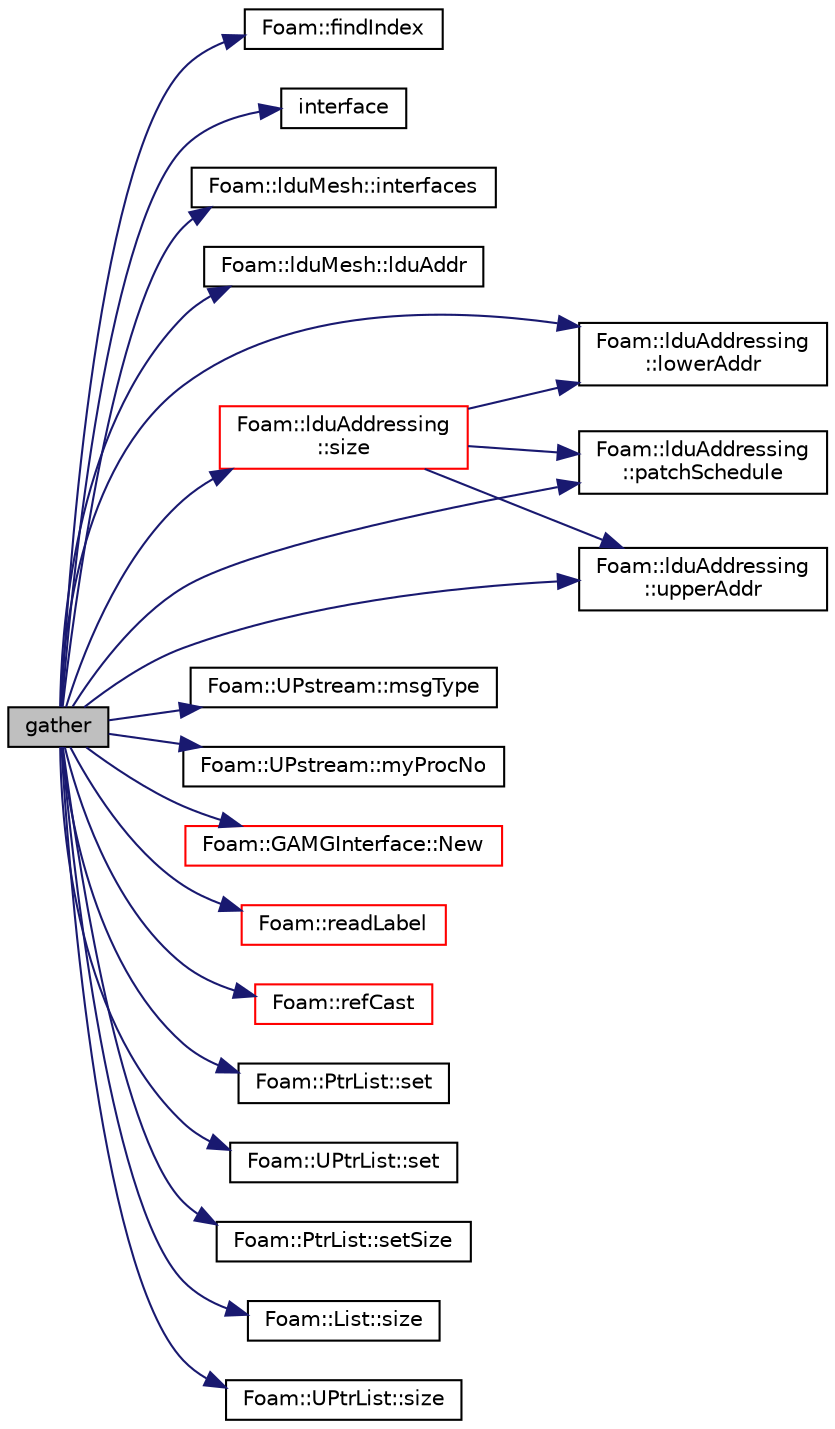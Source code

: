digraph "gather"
{
  bgcolor="transparent";
  edge [fontname="Helvetica",fontsize="10",labelfontname="Helvetica",labelfontsize="10"];
  node [fontname="Helvetica",fontsize="10",shape=record];
  rankdir="LR";
  Node598 [label="gather",height=0.2,width=0.4,color="black", fillcolor="grey75", style="filled", fontcolor="black"];
  Node598 -> Node599 [color="midnightblue",fontsize="10",style="solid",fontname="Helvetica"];
  Node599 [label="Foam::findIndex",height=0.2,width=0.4,color="black",URL="$a21851.html#ac16695f83f370df159eed19f92d095fb",tooltip="Find first occurence of given element and return index,. "];
  Node598 -> Node600 [color="midnightblue",fontsize="10",style="solid",fontname="Helvetica"];
  Node600 [label="interface",height=0.2,width=0.4,color="black",URL="$a41429.html#a8c09a0b889457752a4a7c285d39f7787"];
  Node598 -> Node601 [color="midnightblue",fontsize="10",style="solid",fontname="Helvetica"];
  Node601 [label="Foam::lduMesh::interfaces",height=0.2,width=0.4,color="black",URL="$a28277.html#abc0f20b01dc74c48d4f2da3c399f13b9",tooltip="Return a list of pointers for each patch. "];
  Node598 -> Node602 [color="midnightblue",fontsize="10",style="solid",fontname="Helvetica"];
  Node602 [label="Foam::lduMesh::lduAddr",height=0.2,width=0.4,color="black",URL="$a28277.html#af9d1b76b0bf69742df5ae6ea9ccdc729",tooltip="Return ldu addressing. "];
  Node598 -> Node603 [color="midnightblue",fontsize="10",style="solid",fontname="Helvetica"];
  Node603 [label="Foam::lduAddressing\l::lowerAddr",height=0.2,width=0.4,color="black",URL="$a27897.html#acd71c2321f86cb61103e8d46142d19b3",tooltip="Return lower addressing. "];
  Node598 -> Node604 [color="midnightblue",fontsize="10",style="solid",fontname="Helvetica"];
  Node604 [label="Foam::UPstream::msgType",height=0.2,width=0.4,color="black",URL="$a27377.html#ae5b8fe6652f6320aa6c7f5c44b6f01b7",tooltip="Message tag of standard messages. "];
  Node598 -> Node605 [color="midnightblue",fontsize="10",style="solid",fontname="Helvetica"];
  Node605 [label="Foam::UPstream::myProcNo",height=0.2,width=0.4,color="black",URL="$a27377.html#afc74d89573de32a3032c916f8cdd1733",tooltip="Number of this process (starting from masterNo() = 0) "];
  Node598 -> Node606 [color="midnightblue",fontsize="10",style="solid",fontname="Helvetica"];
  Node606 [label="Foam::GAMGInterface::New",height=0.2,width=0.4,color="red",URL="$a28069.html#a9d64f73698c79b37460797ed20977575",tooltip="Return a pointer to a new interface created on freestore given. "];
  Node598 -> Node656 [color="midnightblue",fontsize="10",style="solid",fontname="Helvetica"];
  Node656 [label="Foam::lduAddressing\l::patchSchedule",height=0.2,width=0.4,color="black",URL="$a27897.html#a766d957f33cabfd9c9916c91d002bfcf"];
  Node598 -> Node657 [color="midnightblue",fontsize="10",style="solid",fontname="Helvetica"];
  Node657 [label="Foam::readLabel",height=0.2,width=0.4,color="red",URL="$a21851.html#abb09fbcf651d29208982dd7a601b606f"];
  Node598 -> Node660 [color="midnightblue",fontsize="10",style="solid",fontname="Helvetica"];
  Node660 [label="Foam::refCast",height=0.2,width=0.4,color="red",URL="$a21851.html#a28f53307dad4466f23067e79a948e2a1",tooltip="Reference type cast template function. "];
  Node598 -> Node661 [color="midnightblue",fontsize="10",style="solid",fontname="Helvetica"];
  Node661 [label="Foam::PtrList::set",height=0.2,width=0.4,color="black",URL="$a27029.html#a2d4fe99e7a41d6359b3c1946995622a0",tooltip="Is element set. "];
  Node598 -> Node662 [color="midnightblue",fontsize="10",style="solid",fontname="Helvetica"];
  Node662 [label="Foam::UPtrList::set",height=0.2,width=0.4,color="black",URL="$a27101.html#a2d4fe99e7a41d6359b3c1946995622a0",tooltip="Is element set. "];
  Node598 -> Node663 [color="midnightblue",fontsize="10",style="solid",fontname="Helvetica"];
  Node663 [label="Foam::PtrList::setSize",height=0.2,width=0.4,color="black",URL="$a27029.html#aedb985ffeaf1bdbfeccc2a8730405703",tooltip="Reset size of PtrList. If extending the PtrList, new entries are. "];
  Node598 -> Node664 [color="midnightblue",fontsize="10",style="solid",fontname="Helvetica"];
  Node664 [label="Foam::List::size",height=0.2,width=0.4,color="black",URL="$a26833.html#a8a5f6fa29bd4b500caf186f60245b384",tooltip="Override size to be inconsistent with allocated storage. "];
  Node598 -> Node665 [color="midnightblue",fontsize="10",style="solid",fontname="Helvetica"];
  Node665 [label="Foam::UPtrList::size",height=0.2,width=0.4,color="black",URL="$a27101.html#a47b3bf30da1eb3ab8076b5fbe00e0494",tooltip="Return the number of elements in the UPtrList. "];
  Node598 -> Node666 [color="midnightblue",fontsize="10",style="solid",fontname="Helvetica"];
  Node666 [label="Foam::lduAddressing\l::size",height=0.2,width=0.4,color="red",URL="$a27897.html#a9facbf0a118d395c89884e45a5ca4e4b",tooltip="Return number of equations. "];
  Node666 -> Node603 [color="midnightblue",fontsize="10",style="solid",fontname="Helvetica"];
  Node666 -> Node656 [color="midnightblue",fontsize="10",style="solid",fontname="Helvetica"];
  Node666 -> Node693 [color="midnightblue",fontsize="10",style="solid",fontname="Helvetica"];
  Node693 [label="Foam::lduAddressing\l::upperAddr",height=0.2,width=0.4,color="black",URL="$a27897.html#ac0baafb7743d958e9e27804c8c53f1b8",tooltip="Return upper addressing. "];
  Node598 -> Node693 [color="midnightblue",fontsize="10",style="solid",fontname="Helvetica"];
}
